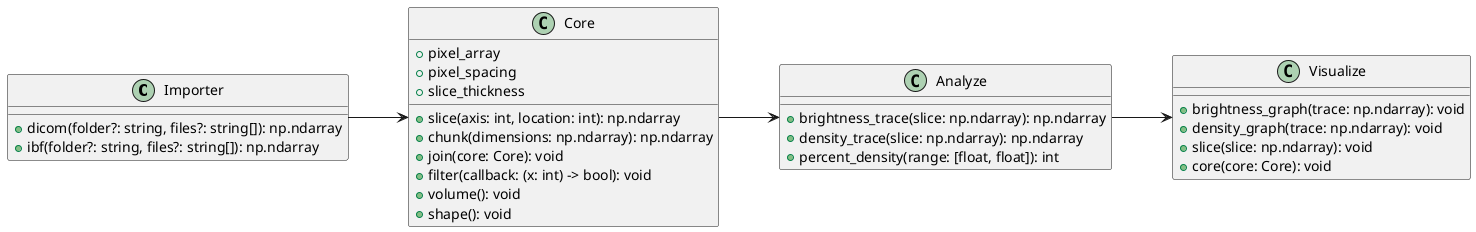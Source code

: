 @startuml
left to right direction

class Importer {
 +dicom(folder?: string, files?: string[]): np.ndarray
 +ibf(folder?: string, files?: string[]): np.ndarray
}

class Core {
 +pixel_array
 +pixel_spacing
 +slice_thickness
 +slice(axis: int, location: int): np.ndarray
 +chunk(dimensions: np.ndarray): np.ndarray
 +join(core: Core): void
 +filter(callback: (x: int) -> bool): void
 +volume(): void
 +shape(): void
}

class Analyze {
 +brightness_trace(slice: np.ndarray): np.ndarray
 +density_trace(slice: np.ndarray): np.ndarray
 +percent_density(range: [float, float]): int 
}

class Visualize {
 +brightness_graph(trace: np.ndarray): void
 +density_graph(trace: np.ndarray): void
 +slice(slice: np.ndarray): void
 +core(core: Core): void
}

Importer --> Core
Core --> Analyze
Analyze --> Visualize
@enduml